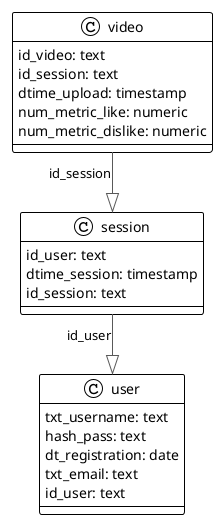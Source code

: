 @startuml

!theme plain
top to bottom direction
skinparam linetype ortho

class session {
   id_user: text
   dtime_session: timestamp
   id_session: text
}
class user {
   txt_username: text
   hash_pass: text
   dt_registration: date
   txt_email: text
   id_user: text
}
class video {
   id_video: text
   id_session: text
   dtime_upload: timestamp
   num_metric_like: numeric
   num_metric_dislike: numeric
}

session  -[#595959,plain]-^  user    : "id_user"
video    -[#595959,plain]-^  session : "id_session"
@enduml
